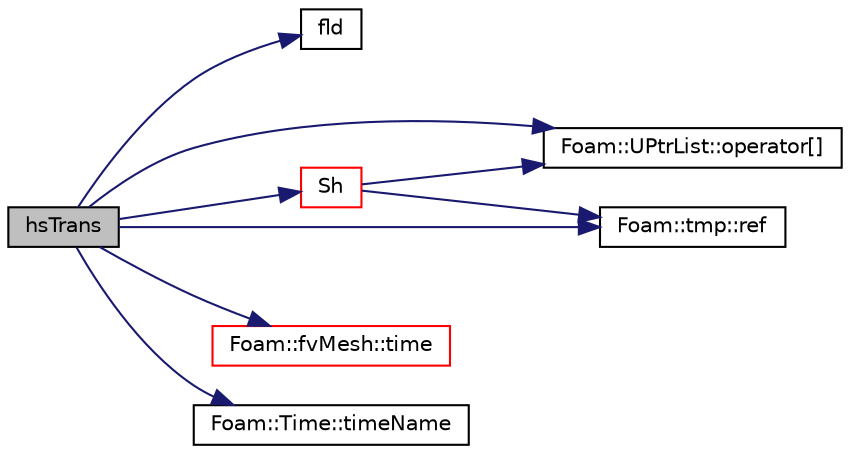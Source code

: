 digraph "hsTrans"
{
  bgcolor="transparent";
  edge [fontname="Helvetica",fontsize="10",labelfontname="Helvetica",labelfontsize="10"];
  node [fontname="Helvetica",fontsize="10",shape=record];
  rankdir="LR";
  Node317 [label="hsTrans",height=0.2,width=0.4,color="black", fillcolor="grey75", style="filled", fontcolor="black"];
  Node317 -> Node318 [color="midnightblue",fontsize="10",style="solid",fontname="Helvetica"];
  Node318 [label="fld",height=0.2,width=0.4,color="black",URL="$a19337.html#a378472d1f8b33eeefbda63a947476c8c"];
  Node317 -> Node319 [color="midnightblue",fontsize="10",style="solid",fontname="Helvetica"];
  Node319 [label="Foam::UPtrList::operator[]",height=0.2,width=0.4,color="black",URL="$a27101.html#a92eab3a97cd59afdf63a26b0a90642a9",tooltip="Return element const reference. "];
  Node317 -> Node320 [color="midnightblue",fontsize="10",style="solid",fontname="Helvetica"];
  Node320 [label="Foam::tmp::ref",height=0.2,width=0.4,color="black",URL="$a27077.html#aeaf81e641282874cef07f5b808efc83b",tooltip="Return non-const reference or generate a fatal error. "];
  Node317 -> Node321 [color="midnightblue",fontsize="10",style="solid",fontname="Helvetica"];
  Node321 [label="Sh",height=0.2,width=0.4,color="red",URL="$a24741.html#a9d29d9d92d92163ba3a379a5d862622e",tooltip="Return sensible enthalpy source term [J/kg/m3/s]. "];
  Node321 -> Node320 [color="midnightblue",fontsize="10",style="solid",fontname="Helvetica"];
  Node321 -> Node319 [color="midnightblue",fontsize="10",style="solid",fontname="Helvetica"];
  Node317 -> Node323 [color="midnightblue",fontsize="10",style="solid",fontname="Helvetica"];
  Node323 [label="Foam::fvMesh::time",height=0.2,width=0.4,color="red",URL="$a23593.html#a0d94096809fe3376b29a2a29ca11bb18",tooltip="Return the top-level database. "];
  Node317 -> Node325 [color="midnightblue",fontsize="10",style="solid",fontname="Helvetica"];
  Node325 [label="Foam::Time::timeName",height=0.2,width=0.4,color="black",URL="$a27457.html#a5ae6a110de1b22323e19a46943c7f0c1",tooltip="Return time name of given scalar time. "];
}
